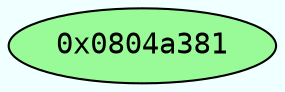 digraph code {
	graph [bgcolor=azure fontsize=8 fontname="Courier" splines="ortho"];
	node [fillcolor=gray style=filled];
	edge [arrowhead="normal"];
	"0x0804a381" [URL="sym.negate/0x0804a381", fillcolor="palegreen",color="black", fontname="Courier",label="0x0804a381"]
}

